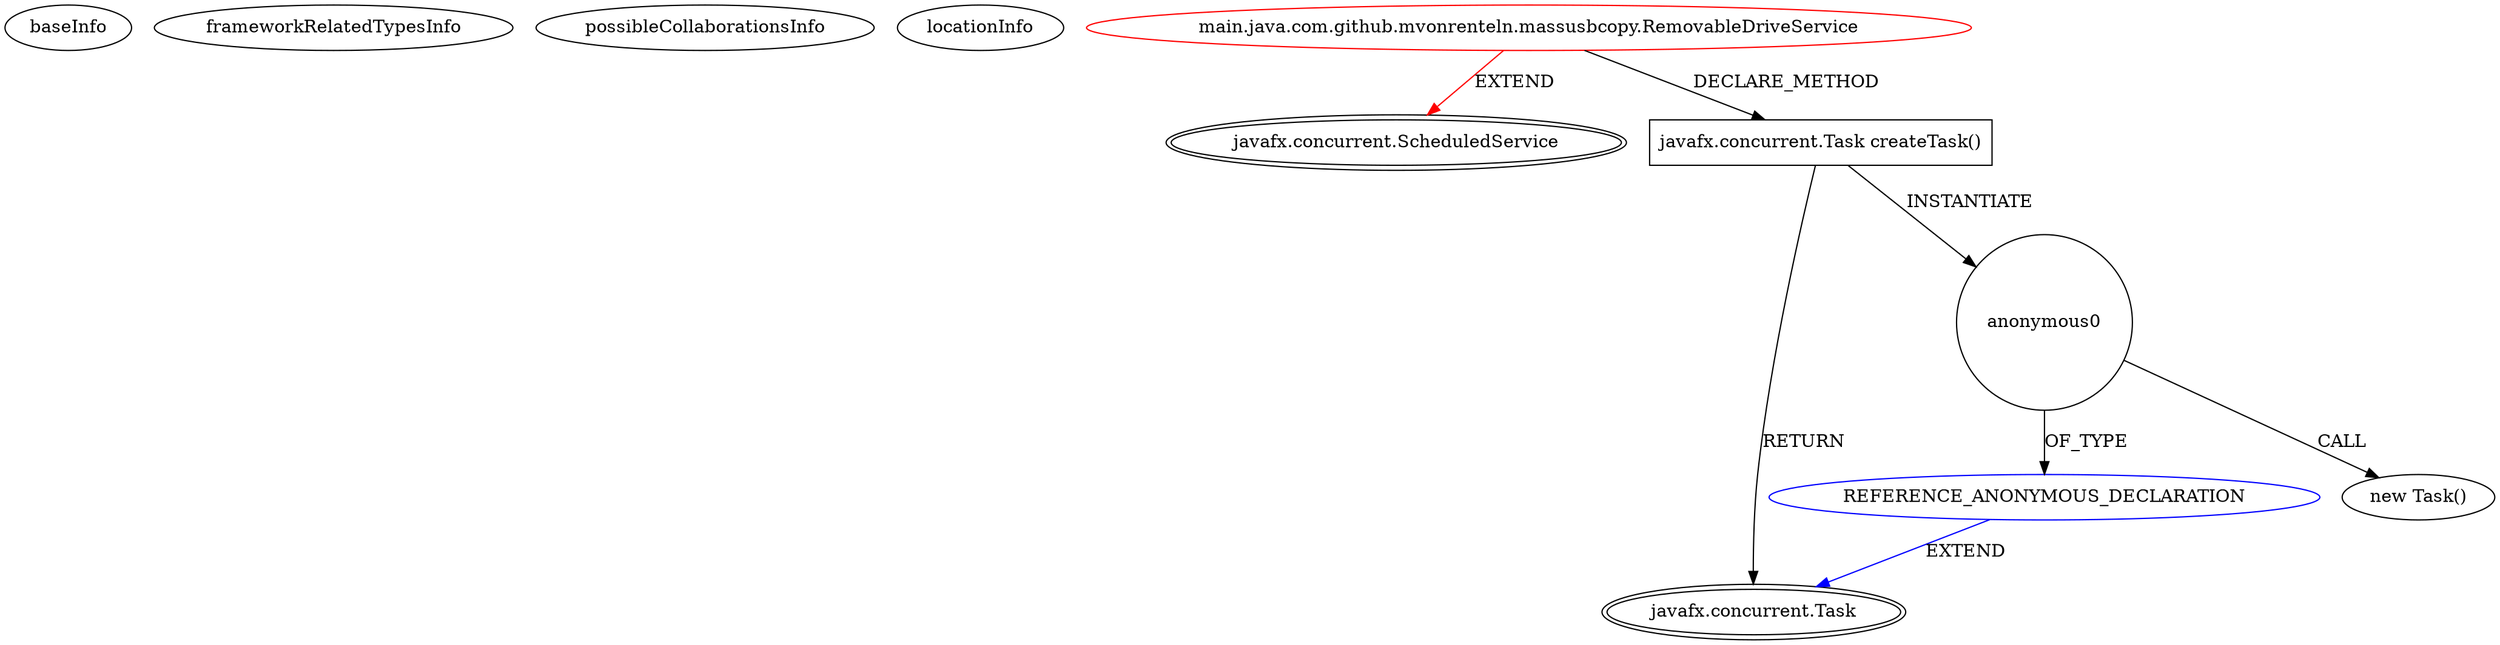 digraph {
baseInfo[graphId=3701,category="extension_graph",isAnonymous=false,possibleRelation=true]
frameworkRelatedTypesInfo[0="javafx.concurrent.ScheduledService"]
possibleCollaborationsInfo[0="3701~CLIENT_METHOD_DECLARATION-INSTANTIATION-~javafx.concurrent.ScheduledService ~javafx.concurrent.Task ~false~true"]
locationInfo[projectName="mvonrenteln-massusbcopy",filePath="/mvonrenteln-massusbcopy/massusbcopy-master/usbfx/src/main/java/com/github/mvonrenteln/massusbcopy/RemovableDriveService.java",contextSignature="RemovableDriveService",graphId="3701"]
0[label="main.java.com.github.mvonrenteln.massusbcopy.RemovableDriveService",vertexType="ROOT_CLIENT_CLASS_DECLARATION",isFrameworkType=false,color=red]
1[label="javafx.concurrent.ScheduledService",vertexType="FRAMEWORK_CLASS_TYPE",isFrameworkType=true,peripheries=2]
2[label="javafx.concurrent.Task createTask()",vertexType="CLIENT_METHOD_DECLARATION",isFrameworkType=false,shape=box]
3[label="javafx.concurrent.Task",vertexType="FRAMEWORK_CLASS_TYPE",isFrameworkType=true,peripheries=2]
5[label="anonymous0",vertexType="VARIABLE_EXPRESION",isFrameworkType=false,shape=circle]
6[label="REFERENCE_ANONYMOUS_DECLARATION",vertexType="REFERENCE_ANONYMOUS_DECLARATION",isFrameworkType=false,color=blue]
4[label="new Task()",vertexType="CONSTRUCTOR_CALL",isFrameworkType=false]
0->1[label="EXTEND",color=red]
0->2[label="DECLARE_METHOD"]
2->3[label="RETURN"]
2->5[label="INSTANTIATE"]
6->3[label="EXTEND",color=blue]
5->6[label="OF_TYPE"]
5->4[label="CALL"]
}
